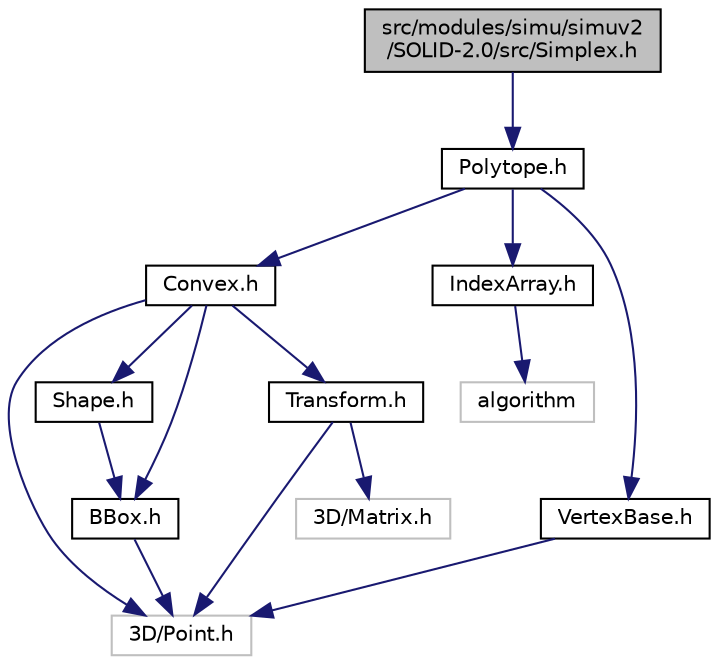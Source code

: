 digraph "src/modules/simu/simuv2/SOLID-2.0/src/Simplex.h"
{
  edge [fontname="Helvetica",fontsize="10",labelfontname="Helvetica",labelfontsize="10"];
  node [fontname="Helvetica",fontsize="10",shape=record];
  Node1 [label="src/modules/simu/simuv2\l/SOLID-2.0/src/Simplex.h",height=0.2,width=0.4,color="black", fillcolor="grey75", style="filled", fontcolor="black"];
  Node1 -> Node2 [color="midnightblue",fontsize="10",style="solid",fontname="Helvetica"];
  Node2 [label="Polytope.h",height=0.2,width=0.4,color="black", fillcolor="white", style="filled",URL="$_polytope_8h.html"];
  Node2 -> Node3 [color="midnightblue",fontsize="10",style="solid",fontname="Helvetica"];
  Node3 [label="Convex.h",height=0.2,width=0.4,color="black", fillcolor="white", style="filled",URL="$_convex_8h.html"];
  Node3 -> Node4 [color="midnightblue",fontsize="10",style="solid",fontname="Helvetica"];
  Node4 [label="3D/Point.h",height=0.2,width=0.4,color="grey75", fillcolor="white", style="filled"];
  Node3 -> Node5 [color="midnightblue",fontsize="10",style="solid",fontname="Helvetica"];
  Node5 [label="Shape.h",height=0.2,width=0.4,color="black", fillcolor="white", style="filled",URL="$_shape_8h.html"];
  Node5 -> Node6 [color="midnightblue",fontsize="10",style="solid",fontname="Helvetica"];
  Node6 [label="BBox.h",height=0.2,width=0.4,color="black", fillcolor="white", style="filled",URL="$_b_box_8h.html"];
  Node6 -> Node4 [color="midnightblue",fontsize="10",style="solid",fontname="Helvetica"];
  Node3 -> Node6 [color="midnightblue",fontsize="10",style="solid",fontname="Helvetica"];
  Node3 -> Node7 [color="midnightblue",fontsize="10",style="solid",fontname="Helvetica"];
  Node7 [label="Transform.h",height=0.2,width=0.4,color="black", fillcolor="white", style="filled",URL="$_transform_8h.html"];
  Node7 -> Node4 [color="midnightblue",fontsize="10",style="solid",fontname="Helvetica"];
  Node7 -> Node8 [color="midnightblue",fontsize="10",style="solid",fontname="Helvetica"];
  Node8 [label="3D/Matrix.h",height=0.2,width=0.4,color="grey75", fillcolor="white", style="filled"];
  Node2 -> Node9 [color="midnightblue",fontsize="10",style="solid",fontname="Helvetica"];
  Node9 [label="IndexArray.h",height=0.2,width=0.4,color="black", fillcolor="white", style="filled",URL="$_index_array_8h.html"];
  Node9 -> Node10 [color="midnightblue",fontsize="10",style="solid",fontname="Helvetica"];
  Node10 [label="algorithm",height=0.2,width=0.4,color="grey75", fillcolor="white", style="filled"];
  Node2 -> Node11 [color="midnightblue",fontsize="10",style="solid",fontname="Helvetica"];
  Node11 [label="VertexBase.h",height=0.2,width=0.4,color="black", fillcolor="white", style="filled",URL="$_vertex_base_8h.html"];
  Node11 -> Node4 [color="midnightblue",fontsize="10",style="solid",fontname="Helvetica"];
}
